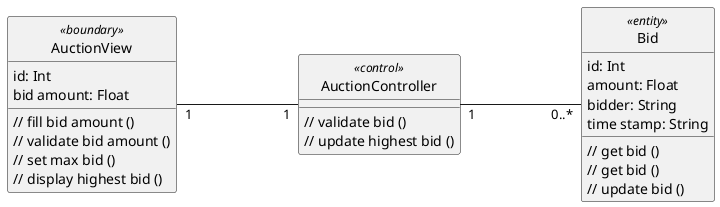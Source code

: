 @startuml 
left to right direction
skinparam classAttributeIconSize 0
skinparam linetype ortho
hide circle
class AuctionView <<boundary>> {
    id: Int
    bid amount: Float

    // fill bid amount ()
    // validate bid amount ()
    // set max bid ()
    // display highest bid ()

    }

class AuctionController <<control>> {
    // validate bid ()
    // update highest bid ()



    }

class Bid <<entity>> {
    id: Int
    amount: Float
    bidder: String
    time stamp: String
    // get bid ()
    // get bid ()
    // update bid ()
    }


AuctionView "1" --- "1" AuctionController

AuctionController "1" --- "0..*" Bid


@enduml